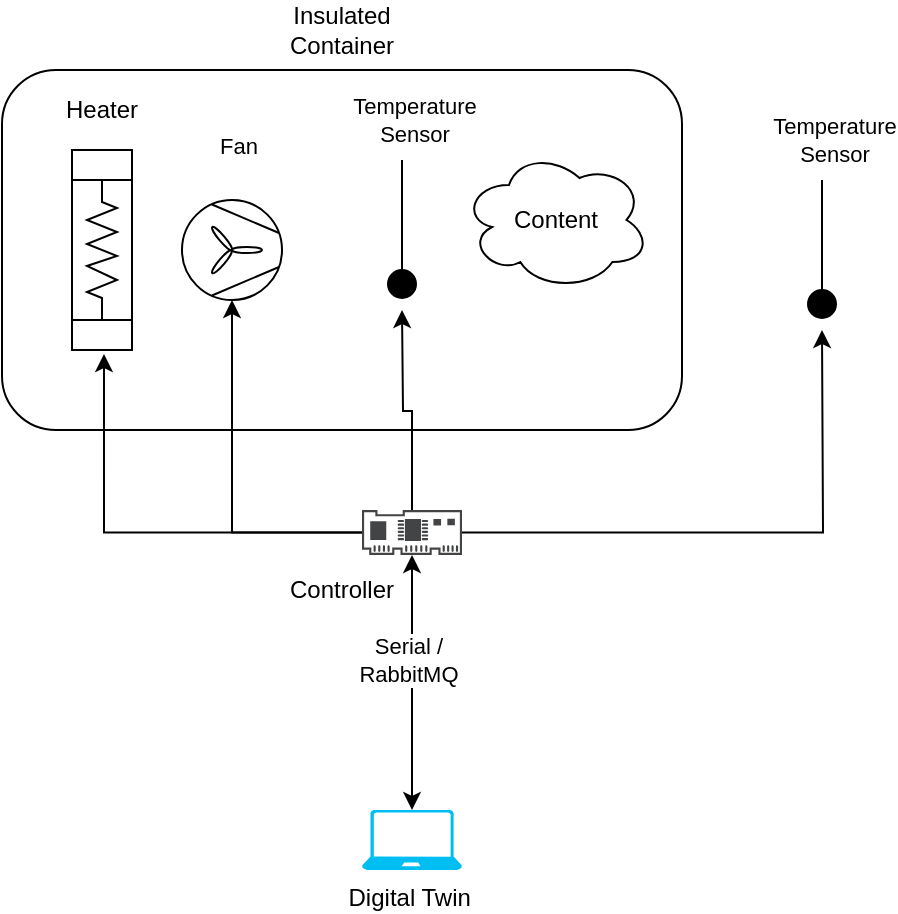 <mxfile version="13.0.3" type="device"><diagram id="pX_AYpZvNBJtFISHPC4g" name="Page-1"><mxGraphModel dx="1106" dy="860" grid="1" gridSize="10" guides="1" tooltips="1" connect="1" arrows="1" fold="1" page="1" pageScale="1" pageWidth="827" pageHeight="1169" math="0" shadow="0"><root><mxCell id="0"/><mxCell id="1" parent="0"/><mxCell id="G6u1DaucFyVu4wI8RZ61-1" value="" style="rounded=1;whiteSpace=wrap;html=1;" vertex="1" parent="1"><mxGeometry x="130" y="260" width="340" height="180" as="geometry"/></mxCell><mxCell id="G6u1DaucFyVu4wI8RZ61-2" value="" style="endArrow=none;html=1;startArrow=circle;startFill=1;" edge="1" parent="1"><mxGeometry width="50" height="50" relative="1" as="geometry"><mxPoint x="330" y="375" as="sourcePoint"/><mxPoint x="330" y="305" as="targetPoint"/></mxGeometry></mxCell><mxCell id="G6u1DaucFyVu4wI8RZ61-3" value="Temperature &lt;br&gt;Sensor" style="edgeLabel;html=1;align=center;verticalAlign=middle;resizable=0;points=[];" vertex="1" connectable="0" parent="G6u1DaucFyVu4wI8RZ61-2"><mxGeometry x="0.514" y="2" relative="1" as="geometry"><mxPoint x="7.5" y="-37" as="offset"/></mxGeometry></mxCell><mxCell id="G6u1DaucFyVu4wI8RZ61-4" value="" style="verticalLabelPosition=bottom;outlineConnect=0;align=center;dashed=0;html=1;verticalAlign=top;shape=mxgraph.pid2misc.fan;fanType=common" vertex="1" parent="1"><mxGeometry x="220" y="325" width="50" height="50" as="geometry"/></mxCell><mxCell id="G6u1DaucFyVu4wI8RZ61-5" value="" style="shape=mxgraph.pid.heat_exchangers.heat_exchanger_(coil_tubes);html=1;align=center;verticalLabelPosition=bottom;verticalAlign=top;dashed=0;rotation=90;" vertex="1" parent="1"><mxGeometry x="130" y="335" width="100" height="30" as="geometry"/></mxCell><mxCell id="G6u1DaucFyVu4wI8RZ61-6" value="Heater" style="text;html=1;strokeColor=none;fillColor=none;align=center;verticalAlign=middle;whiteSpace=wrap;rounded=0;" vertex="1" parent="1"><mxGeometry x="160" y="270" width="40" height="20" as="geometry"/></mxCell><mxCell id="G6u1DaucFyVu4wI8RZ61-7" value="Content" style="ellipse;shape=cloud;whiteSpace=wrap;html=1;" vertex="1" parent="1"><mxGeometry x="360" y="300" width="94" height="70" as="geometry"/></mxCell><mxCell id="G6u1DaucFyVu4wI8RZ61-18" style="edgeStyle=orthogonalEdgeStyle;rounded=0;orthogonalLoop=1;jettySize=auto;html=1;entryX=1.02;entryY=0.467;entryDx=0;entryDy=0;entryPerimeter=0;" edge="1" parent="1" source="G6u1DaucFyVu4wI8RZ61-13" target="G6u1DaucFyVu4wI8RZ61-5"><mxGeometry relative="1" as="geometry"/></mxCell><mxCell id="G6u1DaucFyVu4wI8RZ61-19" style="edgeStyle=orthogonalEdgeStyle;rounded=0;orthogonalLoop=1;jettySize=auto;html=1;" edge="1" parent="1" source="G6u1DaucFyVu4wI8RZ61-13" target="G6u1DaucFyVu4wI8RZ61-4"><mxGeometry relative="1" as="geometry"/></mxCell><mxCell id="G6u1DaucFyVu4wI8RZ61-20" style="edgeStyle=orthogonalEdgeStyle;rounded=0;orthogonalLoop=1;jettySize=auto;html=1;" edge="1" parent="1" source="G6u1DaucFyVu4wI8RZ61-13"><mxGeometry relative="1" as="geometry"><mxPoint x="330" y="380" as="targetPoint"/></mxGeometry></mxCell><mxCell id="G6u1DaucFyVu4wI8RZ61-24" style="edgeStyle=orthogonalEdgeStyle;rounded=0;orthogonalLoop=1;jettySize=auto;html=1;startArrow=none;startFill=0;" edge="1" parent="1" source="G6u1DaucFyVu4wI8RZ61-13"><mxGeometry relative="1" as="geometry"><mxPoint x="540" y="390" as="targetPoint"/></mxGeometry></mxCell><mxCell id="G6u1DaucFyVu4wI8RZ61-13" value="" style="pointerEvents=1;shadow=0;dashed=0;html=1;strokeColor=none;fillColor=#434445;aspect=fixed;labelPosition=center;verticalLabelPosition=bottom;verticalAlign=top;align=center;outlineConnect=0;shape=mxgraph.vvd.scsi_controller;" vertex="1" parent="1"><mxGeometry x="310" y="480" width="50" height="22.5" as="geometry"/></mxCell><mxCell id="G6u1DaucFyVu4wI8RZ61-17" value="Fan" style="edgeLabel;html=1;align=center;verticalAlign=middle;resizable=0;points=[];" vertex="1" connectable="0" parent="1"><mxGeometry x="240" y="335" as="geometry"><mxPoint x="7.5" y="-37" as="offset"/></mxGeometry></mxCell><mxCell id="G6u1DaucFyVu4wI8RZ61-22" value="" style="endArrow=none;html=1;startArrow=circle;startFill=1;" edge="1" parent="1"><mxGeometry width="50" height="50" relative="1" as="geometry"><mxPoint x="540" y="385" as="sourcePoint"/><mxPoint x="540" y="315" as="targetPoint"/></mxGeometry></mxCell><mxCell id="G6u1DaucFyVu4wI8RZ61-23" value="Temperature &lt;br&gt;Sensor" style="edgeLabel;html=1;align=center;verticalAlign=middle;resizable=0;points=[];" vertex="1" connectable="0" parent="G6u1DaucFyVu4wI8RZ61-22"><mxGeometry x="0.514" y="2" relative="1" as="geometry"><mxPoint x="7.5" y="-37" as="offset"/></mxGeometry></mxCell><mxCell id="G6u1DaucFyVu4wI8RZ61-25" value="Insulated Container" style="text;html=1;strokeColor=none;fillColor=none;align=center;verticalAlign=middle;whiteSpace=wrap;rounded=0;" vertex="1" parent="1"><mxGeometry x="280" y="230" width="40" height="20" as="geometry"/></mxCell><mxCell id="G6u1DaucFyVu4wI8RZ61-26" value="Digital Twin&amp;nbsp;" style="verticalLabelPosition=bottom;html=1;verticalAlign=top;align=center;strokeColor=none;fillColor=#00BEF2;shape=mxgraph.azure.laptop;pointerEvents=1;" vertex="1" parent="1"><mxGeometry x="310" y="630" width="50" height="30" as="geometry"/></mxCell><mxCell id="G6u1DaucFyVu4wI8RZ61-27" value="" style="endArrow=classic;startArrow=classic;html=1;exitX=0.5;exitY=0;exitDx=0;exitDy=0;exitPerimeter=0;" edge="1" parent="1" source="G6u1DaucFyVu4wI8RZ61-26" target="G6u1DaucFyVu4wI8RZ61-13"><mxGeometry width="50" height="50" relative="1" as="geometry"><mxPoint x="280" y="600" as="sourcePoint"/><mxPoint x="330" y="550" as="targetPoint"/></mxGeometry></mxCell><mxCell id="G6u1DaucFyVu4wI8RZ61-29" value="Serial /&lt;br&gt;RabbitMQ" style="edgeLabel;html=1;align=center;verticalAlign=middle;resizable=0;points=[];" vertex="1" connectable="0" parent="G6u1DaucFyVu4wI8RZ61-27"><mxGeometry x="0.176" y="2" relative="1" as="geometry"><mxPoint as="offset"/></mxGeometry></mxCell><mxCell id="G6u1DaucFyVu4wI8RZ61-28" value="Controller" style="text;html=1;strokeColor=none;fillColor=none;align=center;verticalAlign=middle;whiteSpace=wrap;rounded=0;" vertex="1" parent="1"><mxGeometry x="280" y="510" width="40" height="20" as="geometry"/></mxCell></root></mxGraphModel></diagram></mxfile>